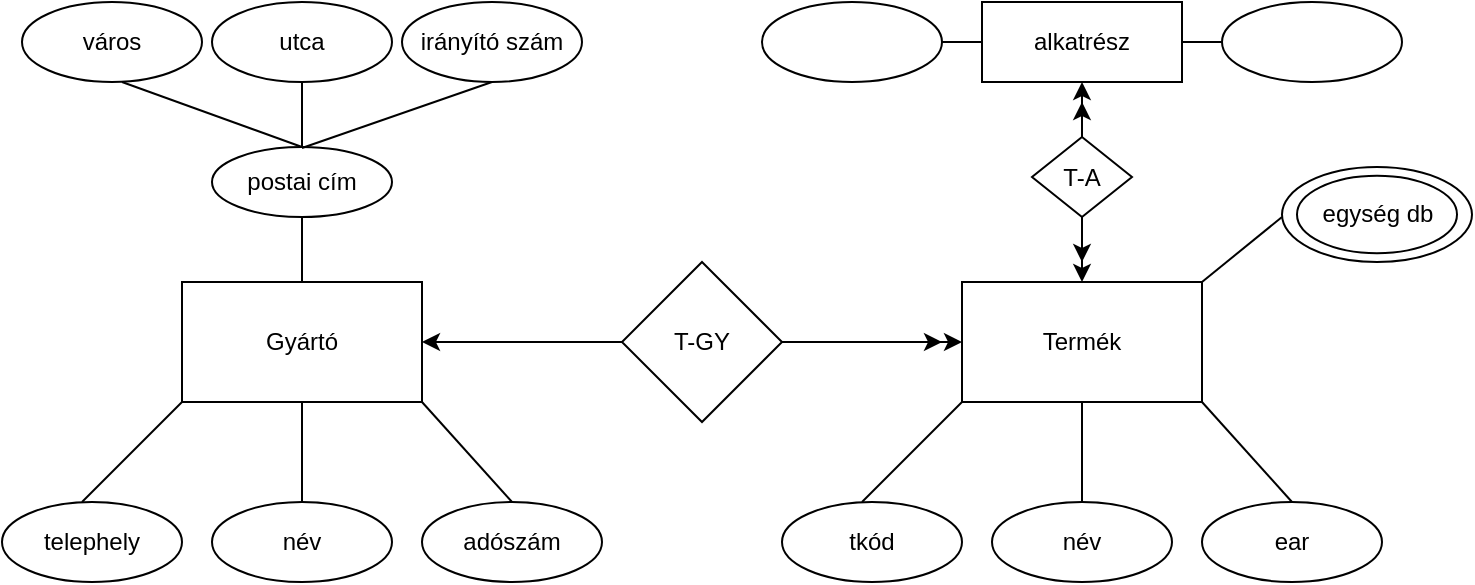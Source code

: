 <mxfile version="24.7.17">
  <diagram name="1 oldal" id="F4CfSBsPFC1LjUP27F2s">
    <mxGraphModel dx="1434" dy="728" grid="1" gridSize="10" guides="1" tooltips="1" connect="1" arrows="1" fold="1" page="1" pageScale="1" pageWidth="827" pageHeight="1169" math="0" shadow="0">
      <root>
        <mxCell id="0" />
        <mxCell id="1" parent="0" />
        <mxCell id="PdRzkpWnlxvKxuCJlYML-1" value="Gyártó" style="rounded=0;whiteSpace=wrap;html=1;" vertex="1" parent="1">
          <mxGeometry x="140" y="160" width="120" height="60" as="geometry" />
        </mxCell>
        <mxCell id="PdRzkpWnlxvKxuCJlYML-2" value="Termék" style="rounded=0;whiteSpace=wrap;html=1;" vertex="1" parent="1">
          <mxGeometry x="530" y="160" width="120" height="60" as="geometry" />
        </mxCell>
        <mxCell id="PdRzkpWnlxvKxuCJlYML-6" style="edgeStyle=orthogonalEdgeStyle;rounded=0;orthogonalLoop=1;jettySize=auto;html=1;exitX=0;exitY=0.5;exitDx=0;exitDy=0;entryX=1;entryY=0.5;entryDx=0;entryDy=0;" edge="1" parent="1" source="PdRzkpWnlxvKxuCJlYML-3" target="PdRzkpWnlxvKxuCJlYML-1">
          <mxGeometry relative="1" as="geometry" />
        </mxCell>
        <mxCell id="PdRzkpWnlxvKxuCJlYML-7" style="edgeStyle=orthogonalEdgeStyle;rounded=0;orthogonalLoop=1;jettySize=auto;html=1;exitX=1;exitY=0.5;exitDx=0;exitDy=0;" edge="1" parent="1" source="PdRzkpWnlxvKxuCJlYML-3" target="PdRzkpWnlxvKxuCJlYML-2">
          <mxGeometry relative="1" as="geometry" />
        </mxCell>
        <mxCell id="PdRzkpWnlxvKxuCJlYML-16" style="edgeStyle=orthogonalEdgeStyle;rounded=0;orthogonalLoop=1;jettySize=auto;html=1;exitX=1;exitY=0.5;exitDx=0;exitDy=0;" edge="1" parent="1" source="PdRzkpWnlxvKxuCJlYML-3">
          <mxGeometry relative="1" as="geometry">
            <mxPoint x="520" y="190" as="targetPoint" />
          </mxGeometry>
        </mxCell>
        <mxCell id="PdRzkpWnlxvKxuCJlYML-3" value="T-GY" style="rhombus;whiteSpace=wrap;html=1;" vertex="1" parent="1">
          <mxGeometry x="360" y="150" width="80" height="80" as="geometry" />
        </mxCell>
        <mxCell id="PdRzkpWnlxvKxuCJlYML-8" value="telephely" style="ellipse;whiteSpace=wrap;html=1;" vertex="1" parent="1">
          <mxGeometry x="50" y="270" width="90" height="40" as="geometry" />
        </mxCell>
        <mxCell id="PdRzkpWnlxvKxuCJlYML-11" value="név" style="ellipse;whiteSpace=wrap;html=1;" vertex="1" parent="1">
          <mxGeometry x="155" y="270" width="90" height="40" as="geometry" />
        </mxCell>
        <mxCell id="PdRzkpWnlxvKxuCJlYML-12" value="adószám" style="ellipse;whiteSpace=wrap;html=1;" vertex="1" parent="1">
          <mxGeometry x="260" y="270" width="90" height="40" as="geometry" />
        </mxCell>
        <mxCell id="PdRzkpWnlxvKxuCJlYML-13" value="név" style="ellipse;whiteSpace=wrap;html=1;" vertex="1" parent="1">
          <mxGeometry x="545" y="270" width="90" height="40" as="geometry" />
        </mxCell>
        <mxCell id="PdRzkpWnlxvKxuCJlYML-14" value="tkód" style="ellipse;whiteSpace=wrap;html=1;" vertex="1" parent="1">
          <mxGeometry x="440" y="270" width="90" height="40" as="geometry" />
        </mxCell>
        <mxCell id="PdRzkpWnlxvKxuCJlYML-15" value="ear" style="ellipse;whiteSpace=wrap;html=1;" vertex="1" parent="1">
          <mxGeometry x="650" y="270" width="90" height="40" as="geometry" />
        </mxCell>
        <mxCell id="PdRzkpWnlxvKxuCJlYML-24" value="" style="endArrow=none;html=1;rounded=0;" edge="1" parent="1">
          <mxGeometry width="50" height="50" relative="1" as="geometry">
            <mxPoint x="90" y="270" as="sourcePoint" />
            <mxPoint x="140" y="220" as="targetPoint" />
          </mxGeometry>
        </mxCell>
        <mxCell id="PdRzkpWnlxvKxuCJlYML-26" value="" style="endArrow=none;html=1;rounded=0;entryX=1;entryY=1;entryDx=0;entryDy=0;exitX=0.5;exitY=0;exitDx=0;exitDy=0;" edge="1" parent="1" source="PdRzkpWnlxvKxuCJlYML-12" target="PdRzkpWnlxvKxuCJlYML-1">
          <mxGeometry width="50" height="50" relative="1" as="geometry">
            <mxPoint x="280" y="270" as="sourcePoint" />
            <mxPoint x="330" y="220" as="targetPoint" />
          </mxGeometry>
        </mxCell>
        <mxCell id="PdRzkpWnlxvKxuCJlYML-27" value="" style="endArrow=none;html=1;rounded=0;entryX=0.5;entryY=1;entryDx=0;entryDy=0;exitX=0.5;exitY=0;exitDx=0;exitDy=0;" edge="1" parent="1" source="PdRzkpWnlxvKxuCJlYML-11" target="PdRzkpWnlxvKxuCJlYML-1">
          <mxGeometry width="50" height="50" relative="1" as="geometry">
            <mxPoint x="175" y="270" as="sourcePoint" />
            <mxPoint x="225" y="220" as="targetPoint" />
          </mxGeometry>
        </mxCell>
        <mxCell id="PdRzkpWnlxvKxuCJlYML-28" value="" style="endArrow=none;html=1;rounded=0;entryX=0.5;entryY=1;entryDx=0;entryDy=0;exitX=0.5;exitY=0;exitDx=0;exitDy=0;" edge="1" parent="1" source="PdRzkpWnlxvKxuCJlYML-13" target="PdRzkpWnlxvKxuCJlYML-2">
          <mxGeometry width="50" height="50" relative="1" as="geometry">
            <mxPoint x="580" y="270" as="sourcePoint" />
            <mxPoint x="630" y="220" as="targetPoint" />
          </mxGeometry>
        </mxCell>
        <mxCell id="PdRzkpWnlxvKxuCJlYML-29" value="" style="endArrow=none;html=1;rounded=0;" edge="1" parent="1">
          <mxGeometry width="50" height="50" relative="1" as="geometry">
            <mxPoint x="480" y="270" as="sourcePoint" />
            <mxPoint x="530" y="220" as="targetPoint" />
          </mxGeometry>
        </mxCell>
        <mxCell id="PdRzkpWnlxvKxuCJlYML-31" value="" style="endArrow=none;html=1;rounded=0;entryX=1;entryY=1;entryDx=0;entryDy=0;exitX=0.5;exitY=0;exitDx=0;exitDy=0;" edge="1" parent="1" source="PdRzkpWnlxvKxuCJlYML-15" target="PdRzkpWnlxvKxuCJlYML-2">
          <mxGeometry width="50" height="50" relative="1" as="geometry">
            <mxPoint x="690" y="270" as="sourcePoint" />
            <mxPoint x="740" y="220" as="targetPoint" />
          </mxGeometry>
        </mxCell>
        <mxCell id="PdRzkpWnlxvKxuCJlYML-33" value="postai cím" style="ellipse;whiteSpace=wrap;html=1;" vertex="1" parent="1">
          <mxGeometry x="155" y="92.5" width="90" height="35" as="geometry" />
        </mxCell>
        <mxCell id="PdRzkpWnlxvKxuCJlYML-34" value="" style="endArrow=none;html=1;rounded=0;entryX=0.5;entryY=1;entryDx=0;entryDy=0;exitX=0.5;exitY=0;exitDx=0;exitDy=0;" edge="1" parent="1" source="PdRzkpWnlxvKxuCJlYML-1" target="PdRzkpWnlxvKxuCJlYML-33">
          <mxGeometry width="50" height="50" relative="1" as="geometry">
            <mxPoint x="180" y="170" as="sourcePoint" />
            <mxPoint x="285" y="130" as="targetPoint" />
          </mxGeometry>
        </mxCell>
        <mxCell id="PdRzkpWnlxvKxuCJlYML-35" value="utca" style="ellipse;whiteSpace=wrap;html=1;" vertex="1" parent="1">
          <mxGeometry x="155" y="20" width="90" height="40" as="geometry" />
        </mxCell>
        <mxCell id="PdRzkpWnlxvKxuCJlYML-36" value="irányító szám" style="ellipse;whiteSpace=wrap;html=1;" vertex="1" parent="1">
          <mxGeometry x="250" y="20" width="90" height="40" as="geometry" />
        </mxCell>
        <mxCell id="PdRzkpWnlxvKxuCJlYML-37" value="város" style="ellipse;whiteSpace=wrap;html=1;" vertex="1" parent="1">
          <mxGeometry x="60" y="20" width="90" height="40" as="geometry" />
        </mxCell>
        <mxCell id="PdRzkpWnlxvKxuCJlYML-38" value="" style="endArrow=none;html=1;rounded=0;entryX=0.5;entryY=1;entryDx=0;entryDy=0;" edge="1" parent="1" target="PdRzkpWnlxvKxuCJlYML-35">
          <mxGeometry width="50" height="50" relative="1" as="geometry">
            <mxPoint x="200" y="92.5" as="sourcePoint" />
            <mxPoint x="250" y="42.5" as="targetPoint" />
          </mxGeometry>
        </mxCell>
        <mxCell id="PdRzkpWnlxvKxuCJlYML-39" value="" style="endArrow=none;html=1;rounded=0;entryX=0.5;entryY=1;entryDx=0;entryDy=0;" edge="1" parent="1" target="PdRzkpWnlxvKxuCJlYML-36">
          <mxGeometry width="50" height="50" relative="1" as="geometry">
            <mxPoint x="200" y="93" as="sourcePoint" />
            <mxPoint x="250" y="42.5" as="targetPoint" />
          </mxGeometry>
        </mxCell>
        <mxCell id="PdRzkpWnlxvKxuCJlYML-40" value="" style="endArrow=none;html=1;rounded=0;exitX=0.5;exitY=0;exitDx=0;exitDy=0;" edge="1" parent="1" source="PdRzkpWnlxvKxuCJlYML-33">
          <mxGeometry width="50" height="50" relative="1" as="geometry">
            <mxPoint x="60" y="110" as="sourcePoint" />
            <mxPoint x="110" y="60" as="targetPoint" />
          </mxGeometry>
        </mxCell>
        <mxCell id="PdRzkpWnlxvKxuCJlYML-42" value="alkatrész" style="rounded=0;whiteSpace=wrap;html=1;" vertex="1" parent="1">
          <mxGeometry x="540" y="20" width="100" height="40" as="geometry" />
        </mxCell>
        <mxCell id="PdRzkpWnlxvKxuCJlYML-48" style="edgeStyle=orthogonalEdgeStyle;rounded=0;orthogonalLoop=1;jettySize=auto;html=1;exitX=0.5;exitY=1;exitDx=0;exitDy=0;entryX=0.5;entryY=0;entryDx=0;entryDy=0;" edge="1" parent="1" source="PdRzkpWnlxvKxuCJlYML-43" target="PdRzkpWnlxvKxuCJlYML-2">
          <mxGeometry relative="1" as="geometry" />
        </mxCell>
        <mxCell id="PdRzkpWnlxvKxuCJlYML-50" style="edgeStyle=orthogonalEdgeStyle;rounded=0;orthogonalLoop=1;jettySize=auto;html=1;exitX=0.5;exitY=1;exitDx=0;exitDy=0;" edge="1" parent="1" source="PdRzkpWnlxvKxuCJlYML-43">
          <mxGeometry relative="1" as="geometry">
            <mxPoint x="590" y="150" as="targetPoint" />
          </mxGeometry>
        </mxCell>
        <mxCell id="PdRzkpWnlxvKxuCJlYML-59" style="edgeStyle=orthogonalEdgeStyle;rounded=0;orthogonalLoop=1;jettySize=auto;html=1;exitX=0.5;exitY=0;exitDx=0;exitDy=0;entryX=0.5;entryY=1;entryDx=0;entryDy=0;" edge="1" parent="1" source="PdRzkpWnlxvKxuCJlYML-43" target="PdRzkpWnlxvKxuCJlYML-42">
          <mxGeometry relative="1" as="geometry" />
        </mxCell>
        <mxCell id="PdRzkpWnlxvKxuCJlYML-61" style="edgeStyle=orthogonalEdgeStyle;rounded=0;orthogonalLoop=1;jettySize=auto;html=1;exitX=0.5;exitY=0;exitDx=0;exitDy=0;" edge="1" parent="1" source="PdRzkpWnlxvKxuCJlYML-43">
          <mxGeometry relative="1" as="geometry">
            <mxPoint x="590" y="70" as="targetPoint" />
          </mxGeometry>
        </mxCell>
        <mxCell id="PdRzkpWnlxvKxuCJlYML-43" value="T-A" style="rhombus;whiteSpace=wrap;html=1;" vertex="1" parent="1">
          <mxGeometry x="565" y="87.5" width="50" height="40" as="geometry" />
        </mxCell>
        <mxCell id="PdRzkpWnlxvKxuCJlYML-52" value="" style="ellipse;whiteSpace=wrap;html=1;" vertex="1" parent="1">
          <mxGeometry x="660" y="20" width="90" height="40" as="geometry" />
        </mxCell>
        <mxCell id="PdRzkpWnlxvKxuCJlYML-53" value="" style="ellipse;whiteSpace=wrap;html=1;" vertex="1" parent="1">
          <mxGeometry x="430" y="20" width="90" height="40" as="geometry" />
        </mxCell>
        <mxCell id="PdRzkpWnlxvKxuCJlYML-54" value="" style="endArrow=none;html=1;rounded=0;exitX=1;exitY=0.5;exitDx=0;exitDy=0;" edge="1" parent="1" source="PdRzkpWnlxvKxuCJlYML-53" target="PdRzkpWnlxvKxuCJlYML-42">
          <mxGeometry width="50" height="50" relative="1" as="geometry">
            <mxPoint x="505" y="87.5" as="sourcePoint" />
            <mxPoint x="555" y="37.5" as="targetPoint" />
          </mxGeometry>
        </mxCell>
        <mxCell id="PdRzkpWnlxvKxuCJlYML-55" value="" style="endArrow=none;html=1;rounded=0;exitX=1;exitY=0.5;exitDx=0;exitDy=0;entryX=0;entryY=0.5;entryDx=0;entryDy=0;" edge="1" parent="1" source="PdRzkpWnlxvKxuCJlYML-42" target="PdRzkpWnlxvKxuCJlYML-52">
          <mxGeometry width="50" height="50" relative="1" as="geometry">
            <mxPoint x="630" y="87.5" as="sourcePoint" />
            <mxPoint x="680" y="37.5" as="targetPoint" />
          </mxGeometry>
        </mxCell>
        <mxCell id="PdRzkpWnlxvKxuCJlYML-56" value="" style="ellipse;whiteSpace=wrap;html=1;" vertex="1" parent="1">
          <mxGeometry x="690" y="102.5" width="95" height="47.5" as="geometry" />
        </mxCell>
        <mxCell id="PdRzkpWnlxvKxuCJlYML-57" value="egység db" style="ellipse;whiteSpace=wrap;html=1;" vertex="1" parent="1">
          <mxGeometry x="697.5" y="106.88" width="80" height="38.75" as="geometry" />
        </mxCell>
        <mxCell id="PdRzkpWnlxvKxuCJlYML-58" value="" style="endArrow=none;html=1;rounded=0;exitX=1;exitY=0;exitDx=0;exitDy=0;" edge="1" parent="1" source="PdRzkpWnlxvKxuCJlYML-2">
          <mxGeometry width="50" height="50" relative="1" as="geometry">
            <mxPoint x="640" y="177.5" as="sourcePoint" />
            <mxPoint x="690" y="127.5" as="targetPoint" />
          </mxGeometry>
        </mxCell>
      </root>
    </mxGraphModel>
  </diagram>
</mxfile>

